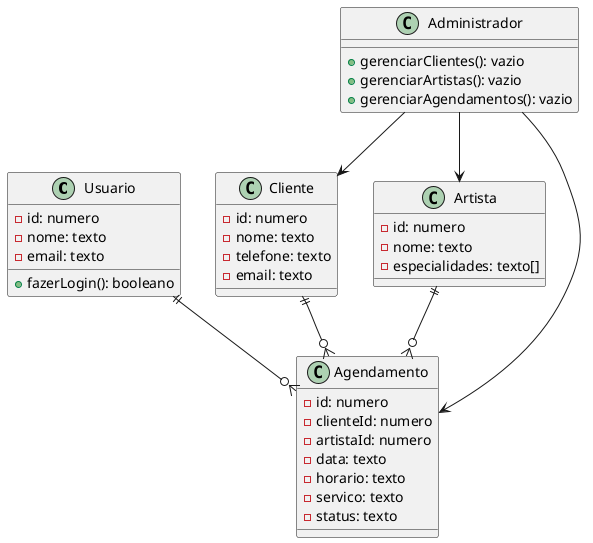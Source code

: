 @startuml InkFlowStudios

class Usuario {
  - id: numero
  - nome: texto
  - email: texto
  + fazerLogin(): booleano
}

class Cliente {
  - id: numero
  - nome: texto
  - telefone: texto
  - email: texto
}

class Artista {
  - id: numero
  - nome: texto
  - especialidades: texto[]
}

class Agendamento {
  - id: numero
  - clienteId: numero
  - artistaId: numero
  - data: texto
  - horario: texto
  - servico: texto
  - status: texto
}

class Administrador {
  + gerenciarClientes(): vazio
  + gerenciarArtistas(): vazio
  + gerenciarAgendamentos(): vazio
}

Usuario ||--o{ Agendamento
Cliente ||--o{ Agendamento
Artista ||--o{ Agendamento
Administrador --> Cliente
Administrador --> Artista
Administrador --> Agendamento

@enduml